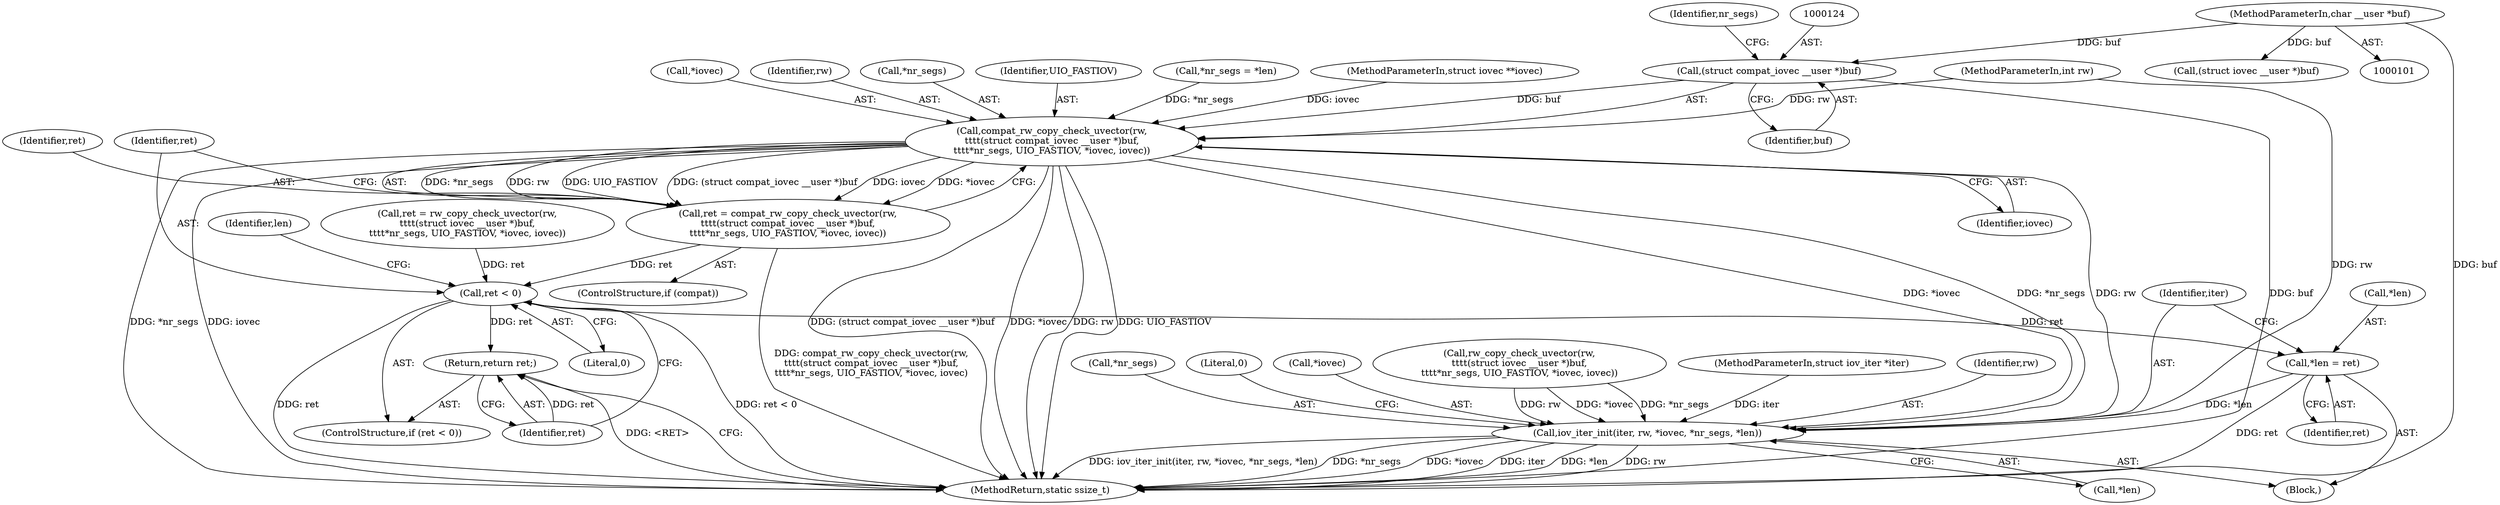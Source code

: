 digraph "0_linux_4c185ce06dca14f5cea192f5a2c981ef50663f2b_1@pointer" {
"1000123" [label="(Call,(struct compat_iovec __user *)buf)"];
"1000104" [label="(MethodParameterIn,char __user *buf)"];
"1000121" [label="(Call,compat_rw_copy_check_uvector(rw,\n\t\t\t\t(struct compat_iovec __user *)buf,\n\t\t\t\t*nr_segs, UIO_FASTIOV, *iovec, iovec))"];
"1000119" [label="(Call,ret = compat_rw_copy_check_uvector(rw,\n\t\t\t\t(struct compat_iovec __user *)buf,\n\t\t\t\t*nr_segs, UIO_FASTIOV, *iovec, iovec))"];
"1000147" [label="(Call,ret < 0)"];
"1000150" [label="(Return,return ret;)"];
"1000152" [label="(Call,*len = ret)"];
"1000156" [label="(Call,iov_iter_init(iter, rw, *iovec, *nr_segs, *len))"];
"1000123" [label="(Call,(struct compat_iovec __user *)buf)"];
"1000146" [label="(ControlStructure,if (ret < 0))"];
"1000131" [label="(Identifier,iovec)"];
"1000119" [label="(Call,ret = compat_rw_copy_check_uvector(rw,\n\t\t\t\t(struct compat_iovec __user *)buf,\n\t\t\t\t*nr_segs, UIO_FASTIOV, *iovec, iovec))"];
"1000161" [label="(Call,*nr_segs)"];
"1000137" [label="(Call,(struct iovec __user *)buf)"];
"1000150" [label="(Return,return ret;)"];
"1000122" [label="(Identifier,rw)"];
"1000155" [label="(Identifier,ret)"];
"1000163" [label="(Call,*len)"];
"1000147" [label="(Call,ret < 0)"];
"1000152" [label="(Call,*len = ret)"];
"1000126" [label="(Call,*nr_segs)"];
"1000166" [label="(Literal,0)"];
"1000127" [label="(Identifier,nr_segs)"];
"1000167" [label="(MethodReturn,static ssize_t)"];
"1000125" [label="(Identifier,buf)"];
"1000148" [label="(Identifier,ret)"];
"1000159" [label="(Call,*iovec)"];
"1000117" [label="(ControlStructure,if (compat))"];
"1000135" [label="(Call,rw_copy_check_uvector(rw,\n\t\t\t\t(struct iovec __user *)buf,\n\t\t\t\t*nr_segs, UIO_FASTIOV, *iovec, iovec))"];
"1000157" [label="(Identifier,iter)"];
"1000128" [label="(Identifier,UIO_FASTIOV)"];
"1000109" [label="(MethodParameterIn,struct iov_iter *iter)"];
"1000158" [label="(Identifier,rw)"];
"1000112" [label="(Call,*nr_segs = *len)"];
"1000153" [label="(Call,*len)"];
"1000120" [label="(Identifier,ret)"];
"1000156" [label="(Call,iov_iter_init(iter, rw, *iovec, *nr_segs, *len))"];
"1000149" [label="(Literal,0)"];
"1000151" [label="(Identifier,ret)"];
"1000110" [label="(Block,)"];
"1000107" [label="(MethodParameterIn,struct iovec **iovec)"];
"1000129" [label="(Call,*iovec)"];
"1000104" [label="(MethodParameterIn,char __user *buf)"];
"1000154" [label="(Identifier,len)"];
"1000133" [label="(Call,ret = rw_copy_check_uvector(rw,\n\t\t\t\t(struct iovec __user *)buf,\n\t\t\t\t*nr_segs, UIO_FASTIOV, *iovec, iovec))"];
"1000121" [label="(Call,compat_rw_copy_check_uvector(rw,\n\t\t\t\t(struct compat_iovec __user *)buf,\n\t\t\t\t*nr_segs, UIO_FASTIOV, *iovec, iovec))"];
"1000103" [label="(MethodParameterIn,int rw)"];
"1000123" -> "1000121"  [label="AST: "];
"1000123" -> "1000125"  [label="CFG: "];
"1000124" -> "1000123"  [label="AST: "];
"1000125" -> "1000123"  [label="AST: "];
"1000127" -> "1000123"  [label="CFG: "];
"1000123" -> "1000167"  [label="DDG: buf"];
"1000123" -> "1000121"  [label="DDG: buf"];
"1000104" -> "1000123"  [label="DDG: buf"];
"1000104" -> "1000101"  [label="AST: "];
"1000104" -> "1000167"  [label="DDG: buf"];
"1000104" -> "1000137"  [label="DDG: buf"];
"1000121" -> "1000119"  [label="AST: "];
"1000121" -> "1000131"  [label="CFG: "];
"1000122" -> "1000121"  [label="AST: "];
"1000126" -> "1000121"  [label="AST: "];
"1000128" -> "1000121"  [label="AST: "];
"1000129" -> "1000121"  [label="AST: "];
"1000131" -> "1000121"  [label="AST: "];
"1000119" -> "1000121"  [label="CFG: "];
"1000121" -> "1000167"  [label="DDG: *nr_segs"];
"1000121" -> "1000167"  [label="DDG: iovec"];
"1000121" -> "1000167"  [label="DDG: (struct compat_iovec __user *)buf"];
"1000121" -> "1000167"  [label="DDG: *iovec"];
"1000121" -> "1000167"  [label="DDG: rw"];
"1000121" -> "1000167"  [label="DDG: UIO_FASTIOV"];
"1000121" -> "1000119"  [label="DDG: *nr_segs"];
"1000121" -> "1000119"  [label="DDG: rw"];
"1000121" -> "1000119"  [label="DDG: UIO_FASTIOV"];
"1000121" -> "1000119"  [label="DDG: (struct compat_iovec __user *)buf"];
"1000121" -> "1000119"  [label="DDG: iovec"];
"1000121" -> "1000119"  [label="DDG: *iovec"];
"1000103" -> "1000121"  [label="DDG: rw"];
"1000112" -> "1000121"  [label="DDG: *nr_segs"];
"1000107" -> "1000121"  [label="DDG: iovec"];
"1000121" -> "1000156"  [label="DDG: rw"];
"1000121" -> "1000156"  [label="DDG: *iovec"];
"1000121" -> "1000156"  [label="DDG: *nr_segs"];
"1000119" -> "1000117"  [label="AST: "];
"1000120" -> "1000119"  [label="AST: "];
"1000148" -> "1000119"  [label="CFG: "];
"1000119" -> "1000167"  [label="DDG: compat_rw_copy_check_uvector(rw,\n\t\t\t\t(struct compat_iovec __user *)buf,\n\t\t\t\t*nr_segs, UIO_FASTIOV, *iovec, iovec)"];
"1000119" -> "1000147"  [label="DDG: ret"];
"1000147" -> "1000146"  [label="AST: "];
"1000147" -> "1000149"  [label="CFG: "];
"1000148" -> "1000147"  [label="AST: "];
"1000149" -> "1000147"  [label="AST: "];
"1000151" -> "1000147"  [label="CFG: "];
"1000154" -> "1000147"  [label="CFG: "];
"1000147" -> "1000167"  [label="DDG: ret"];
"1000147" -> "1000167"  [label="DDG: ret < 0"];
"1000133" -> "1000147"  [label="DDG: ret"];
"1000147" -> "1000150"  [label="DDG: ret"];
"1000147" -> "1000152"  [label="DDG: ret"];
"1000150" -> "1000146"  [label="AST: "];
"1000150" -> "1000151"  [label="CFG: "];
"1000151" -> "1000150"  [label="AST: "];
"1000167" -> "1000150"  [label="CFG: "];
"1000150" -> "1000167"  [label="DDG: <RET>"];
"1000151" -> "1000150"  [label="DDG: ret"];
"1000152" -> "1000110"  [label="AST: "];
"1000152" -> "1000155"  [label="CFG: "];
"1000153" -> "1000152"  [label="AST: "];
"1000155" -> "1000152"  [label="AST: "];
"1000157" -> "1000152"  [label="CFG: "];
"1000152" -> "1000167"  [label="DDG: ret"];
"1000152" -> "1000156"  [label="DDG: *len"];
"1000156" -> "1000110"  [label="AST: "];
"1000156" -> "1000163"  [label="CFG: "];
"1000157" -> "1000156"  [label="AST: "];
"1000158" -> "1000156"  [label="AST: "];
"1000159" -> "1000156"  [label="AST: "];
"1000161" -> "1000156"  [label="AST: "];
"1000163" -> "1000156"  [label="AST: "];
"1000166" -> "1000156"  [label="CFG: "];
"1000156" -> "1000167"  [label="DDG: *iovec"];
"1000156" -> "1000167"  [label="DDG: iter"];
"1000156" -> "1000167"  [label="DDG: *len"];
"1000156" -> "1000167"  [label="DDG: rw"];
"1000156" -> "1000167"  [label="DDG: iov_iter_init(iter, rw, *iovec, *nr_segs, *len)"];
"1000156" -> "1000167"  [label="DDG: *nr_segs"];
"1000109" -> "1000156"  [label="DDG: iter"];
"1000135" -> "1000156"  [label="DDG: rw"];
"1000135" -> "1000156"  [label="DDG: *iovec"];
"1000135" -> "1000156"  [label="DDG: *nr_segs"];
"1000103" -> "1000156"  [label="DDG: rw"];
}
